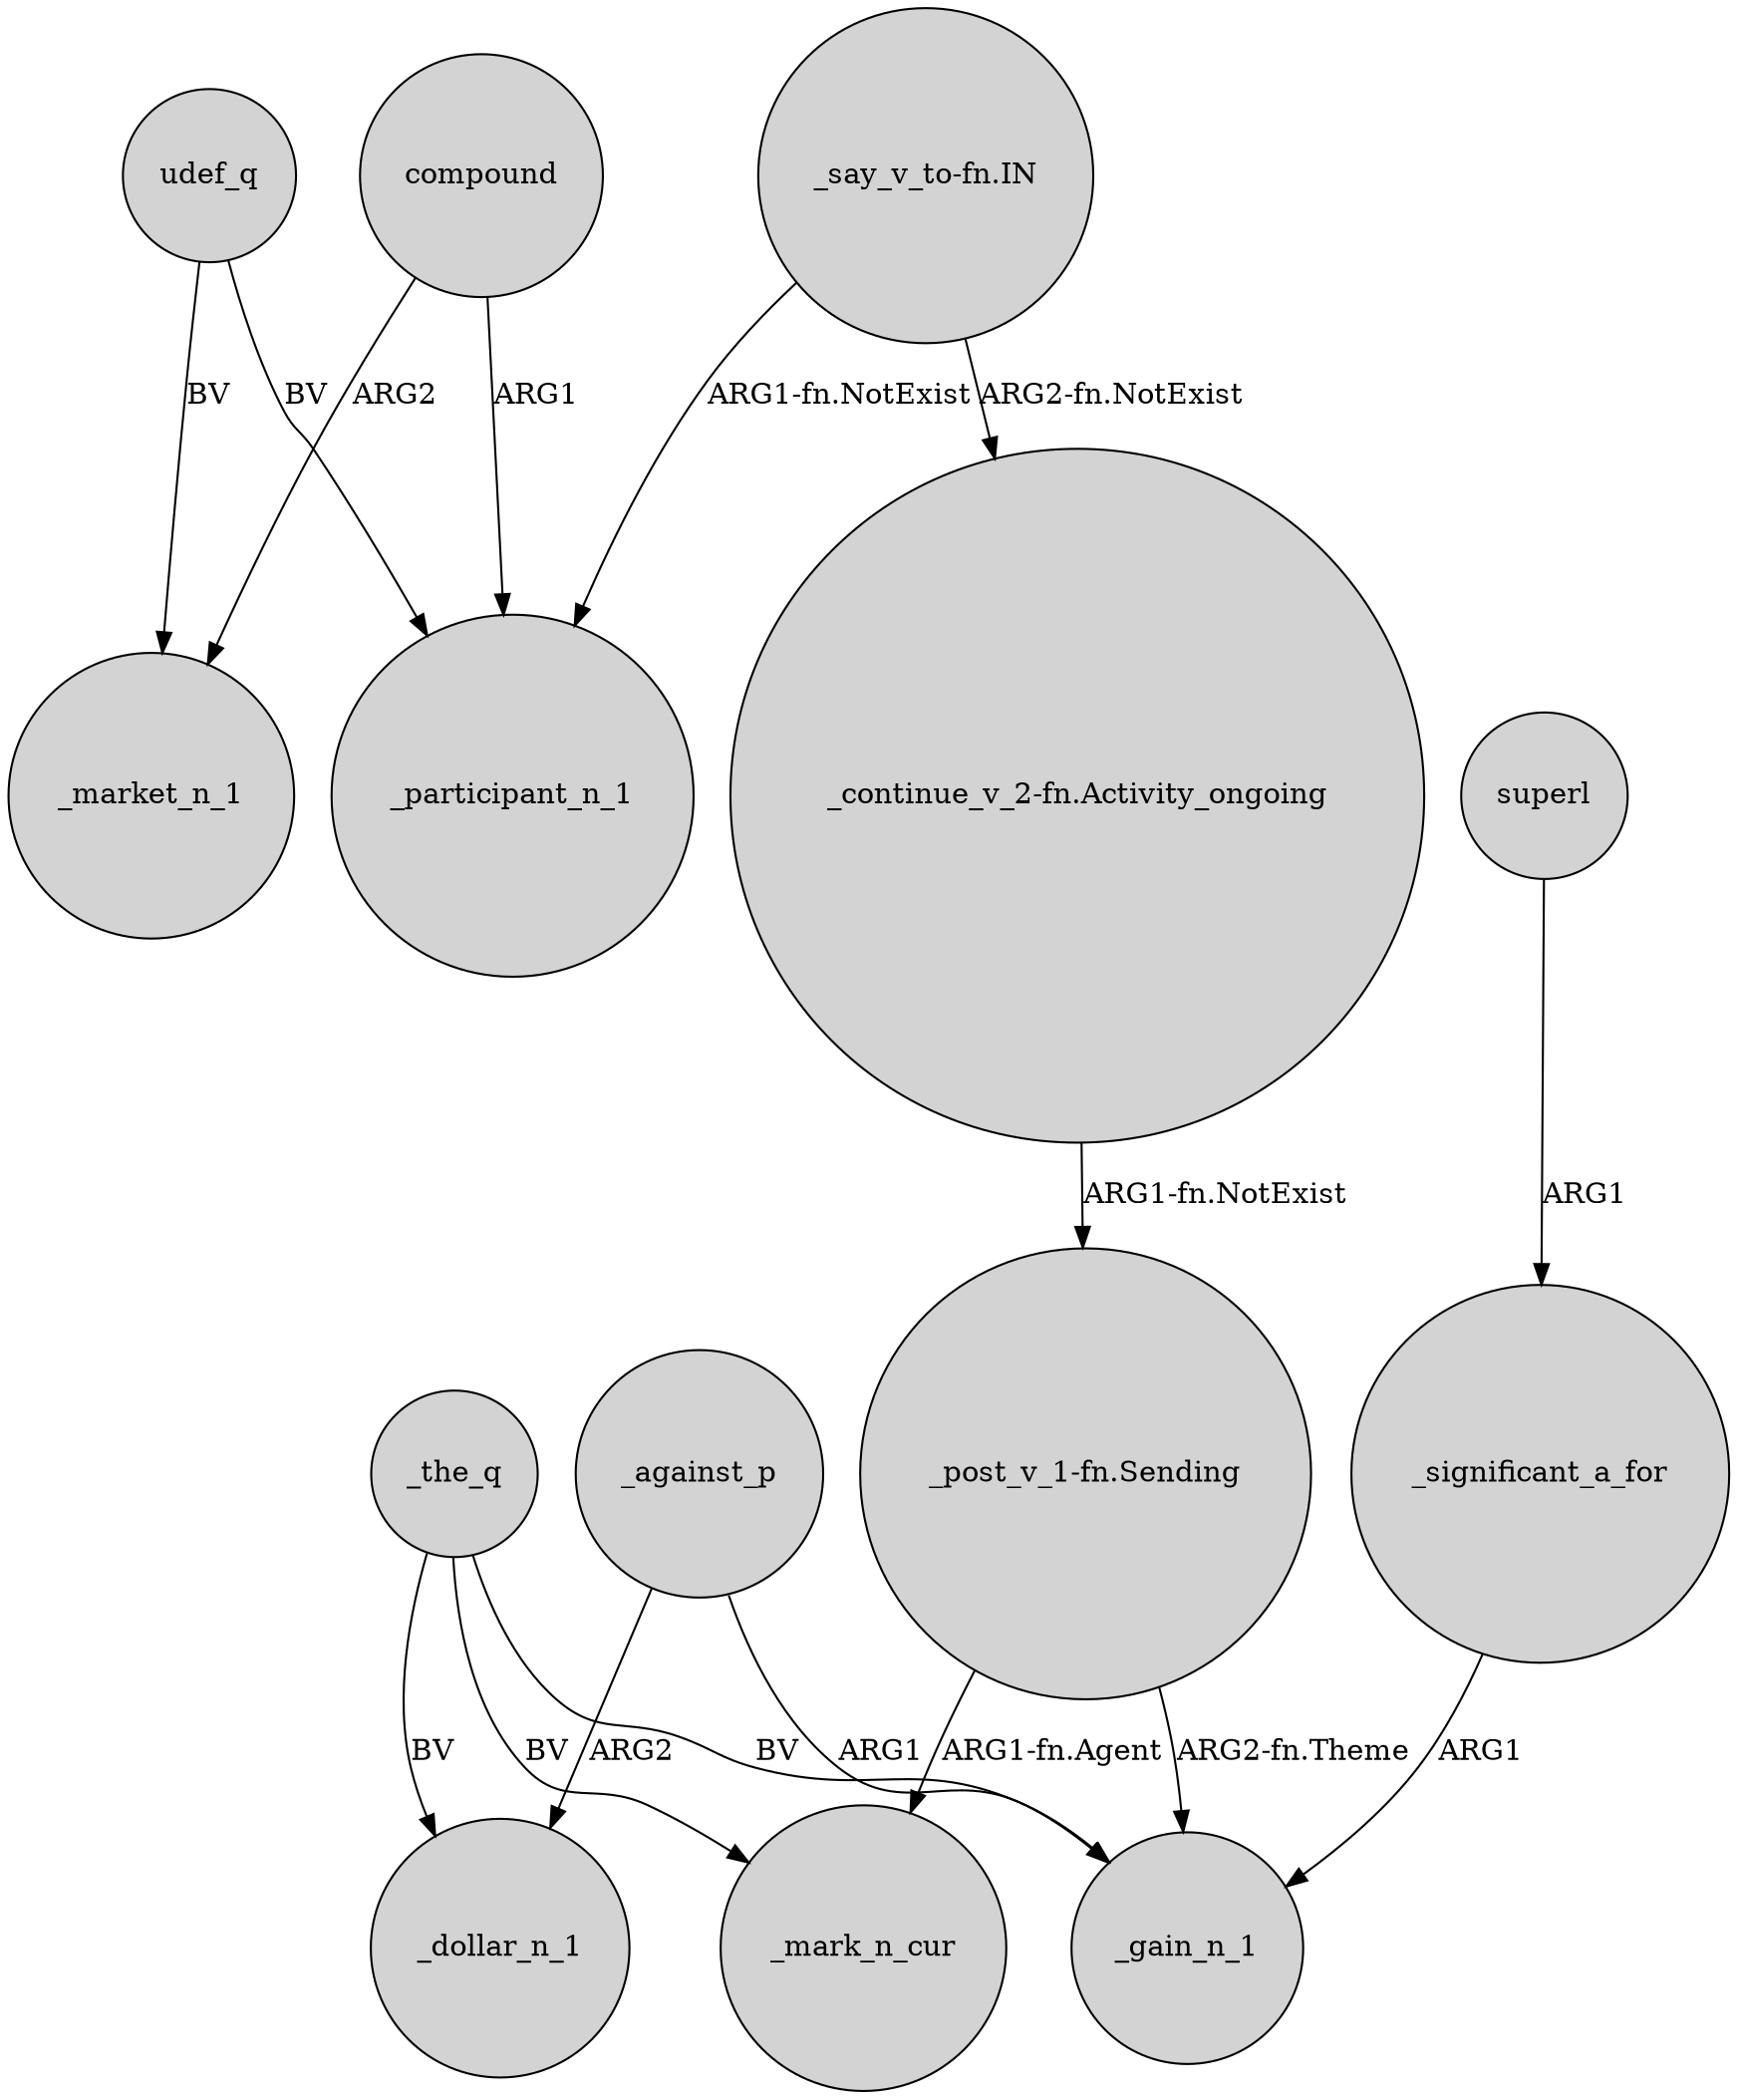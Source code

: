 digraph {
	node [shape=circle style=filled]
	compound -> _market_n_1 [label=ARG2]
	_the_q -> _dollar_n_1 [label=BV]
	_against_p -> _gain_n_1 [label=ARG1]
	_the_q -> _gain_n_1 [label=BV]
	"_post_v_1-fn.Sending" -> _mark_n_cur [label="ARG1-fn.Agent"]
	udef_q -> _market_n_1 [label=BV]
	superl -> _significant_a_for [label=ARG1]
	udef_q -> _participant_n_1 [label=BV]
	"_post_v_1-fn.Sending" -> _gain_n_1 [label="ARG2-fn.Theme"]
	_against_p -> _dollar_n_1 [label=ARG2]
	_significant_a_for -> _gain_n_1 [label=ARG1]
	compound -> _participant_n_1 [label=ARG1]
	"_say_v_to-fn.IN" -> _participant_n_1 [label="ARG1-fn.NotExist"]
	_the_q -> _mark_n_cur [label=BV]
	"_continue_v_2-fn.Activity_ongoing" -> "_post_v_1-fn.Sending" [label="ARG1-fn.NotExist"]
	"_say_v_to-fn.IN" -> "_continue_v_2-fn.Activity_ongoing" [label="ARG2-fn.NotExist"]
}
